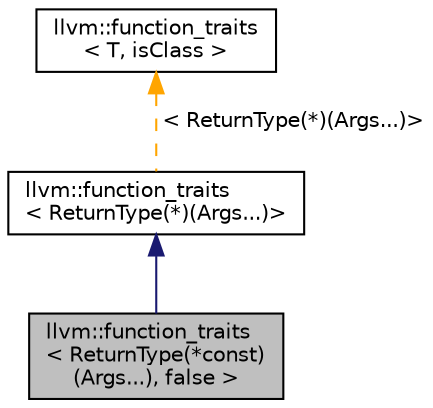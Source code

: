 digraph "llvm::function_traits&lt; ReturnType(*const)(Args...), false &gt;"
{
 // LATEX_PDF_SIZE
  bgcolor="transparent";
  edge [fontname="Helvetica",fontsize="10",labelfontname="Helvetica",labelfontsize="10"];
  node [fontname="Helvetica",fontsize="10",shape=record];
  Node1 [label="llvm::function_traits\l\< ReturnType(*const)\l(Args...), false \>",height=0.2,width=0.4,color="black", fillcolor="grey75", style="filled", fontcolor="black",tooltip=" "];
  Node2 -> Node1 [dir="back",color="midnightblue",fontsize="10",style="solid",fontname="Helvetica"];
  Node2 [label="llvm::function_traits\l\< ReturnType(*)(Args...)\>",height=0.2,width=0.4,color="black",URL="$structllvm_1_1function__traits.html",tooltip=" "];
  Node3 -> Node2 [dir="back",color="orange",fontsize="10",style="dashed",label=" \< ReturnType(*)(Args...)\>" ,fontname="Helvetica"];
  Node3 [label="llvm::function_traits\l\< T, isClass \>",height=0.2,width=0.4,color="black",URL="$structllvm_1_1function__traits.html",tooltip="This class provides various trait information about a callable object."];
}
